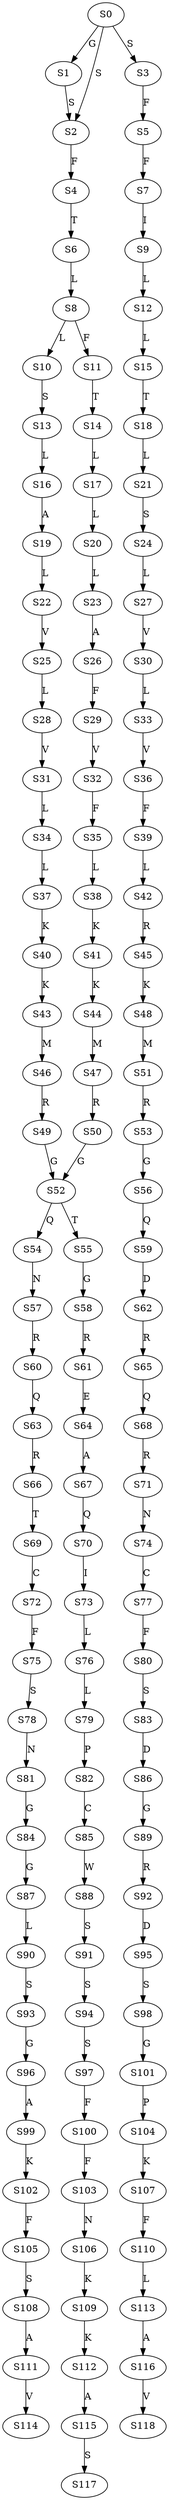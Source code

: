 strict digraph  {
	S0 -> S1 [ label = G ];
	S0 -> S2 [ label = S ];
	S0 -> S3 [ label = S ];
	S1 -> S2 [ label = S ];
	S2 -> S4 [ label = F ];
	S3 -> S5 [ label = F ];
	S4 -> S6 [ label = T ];
	S5 -> S7 [ label = F ];
	S6 -> S8 [ label = L ];
	S7 -> S9 [ label = I ];
	S8 -> S10 [ label = L ];
	S8 -> S11 [ label = F ];
	S9 -> S12 [ label = L ];
	S10 -> S13 [ label = S ];
	S11 -> S14 [ label = T ];
	S12 -> S15 [ label = L ];
	S13 -> S16 [ label = L ];
	S14 -> S17 [ label = L ];
	S15 -> S18 [ label = T ];
	S16 -> S19 [ label = A ];
	S17 -> S20 [ label = L ];
	S18 -> S21 [ label = L ];
	S19 -> S22 [ label = L ];
	S20 -> S23 [ label = L ];
	S21 -> S24 [ label = S ];
	S22 -> S25 [ label = V ];
	S23 -> S26 [ label = A ];
	S24 -> S27 [ label = L ];
	S25 -> S28 [ label = L ];
	S26 -> S29 [ label = F ];
	S27 -> S30 [ label = V ];
	S28 -> S31 [ label = V ];
	S29 -> S32 [ label = V ];
	S30 -> S33 [ label = L ];
	S31 -> S34 [ label = L ];
	S32 -> S35 [ label = F ];
	S33 -> S36 [ label = V ];
	S34 -> S37 [ label = L ];
	S35 -> S38 [ label = L ];
	S36 -> S39 [ label = F ];
	S37 -> S40 [ label = K ];
	S38 -> S41 [ label = K ];
	S39 -> S42 [ label = L ];
	S40 -> S43 [ label = K ];
	S41 -> S44 [ label = K ];
	S42 -> S45 [ label = R ];
	S43 -> S46 [ label = M ];
	S44 -> S47 [ label = M ];
	S45 -> S48 [ label = K ];
	S46 -> S49 [ label = R ];
	S47 -> S50 [ label = R ];
	S48 -> S51 [ label = M ];
	S49 -> S52 [ label = G ];
	S50 -> S52 [ label = G ];
	S51 -> S53 [ label = R ];
	S52 -> S54 [ label = Q ];
	S52 -> S55 [ label = T ];
	S53 -> S56 [ label = G ];
	S54 -> S57 [ label = N ];
	S55 -> S58 [ label = G ];
	S56 -> S59 [ label = Q ];
	S57 -> S60 [ label = R ];
	S58 -> S61 [ label = R ];
	S59 -> S62 [ label = D ];
	S60 -> S63 [ label = Q ];
	S61 -> S64 [ label = E ];
	S62 -> S65 [ label = R ];
	S63 -> S66 [ label = R ];
	S64 -> S67 [ label = A ];
	S65 -> S68 [ label = Q ];
	S66 -> S69 [ label = T ];
	S67 -> S70 [ label = Q ];
	S68 -> S71 [ label = R ];
	S69 -> S72 [ label = C ];
	S70 -> S73 [ label = I ];
	S71 -> S74 [ label = N ];
	S72 -> S75 [ label = F ];
	S73 -> S76 [ label = L ];
	S74 -> S77 [ label = C ];
	S75 -> S78 [ label = S ];
	S76 -> S79 [ label = L ];
	S77 -> S80 [ label = F ];
	S78 -> S81 [ label = N ];
	S79 -> S82 [ label = P ];
	S80 -> S83 [ label = S ];
	S81 -> S84 [ label = G ];
	S82 -> S85 [ label = C ];
	S83 -> S86 [ label = D ];
	S84 -> S87 [ label = G ];
	S85 -> S88 [ label = W ];
	S86 -> S89 [ label = G ];
	S87 -> S90 [ label = L ];
	S88 -> S91 [ label = S ];
	S89 -> S92 [ label = R ];
	S90 -> S93 [ label = S ];
	S91 -> S94 [ label = S ];
	S92 -> S95 [ label = D ];
	S93 -> S96 [ label = G ];
	S94 -> S97 [ label = S ];
	S95 -> S98 [ label = S ];
	S96 -> S99 [ label = A ];
	S97 -> S100 [ label = F ];
	S98 -> S101 [ label = G ];
	S99 -> S102 [ label = K ];
	S100 -> S103 [ label = F ];
	S101 -> S104 [ label = P ];
	S102 -> S105 [ label = F ];
	S103 -> S106 [ label = N ];
	S104 -> S107 [ label = K ];
	S105 -> S108 [ label = S ];
	S106 -> S109 [ label = K ];
	S107 -> S110 [ label = F ];
	S108 -> S111 [ label = A ];
	S109 -> S112 [ label = K ];
	S110 -> S113 [ label = L ];
	S111 -> S114 [ label = V ];
	S112 -> S115 [ label = A ];
	S113 -> S116 [ label = A ];
	S115 -> S117 [ label = S ];
	S116 -> S118 [ label = V ];
}
